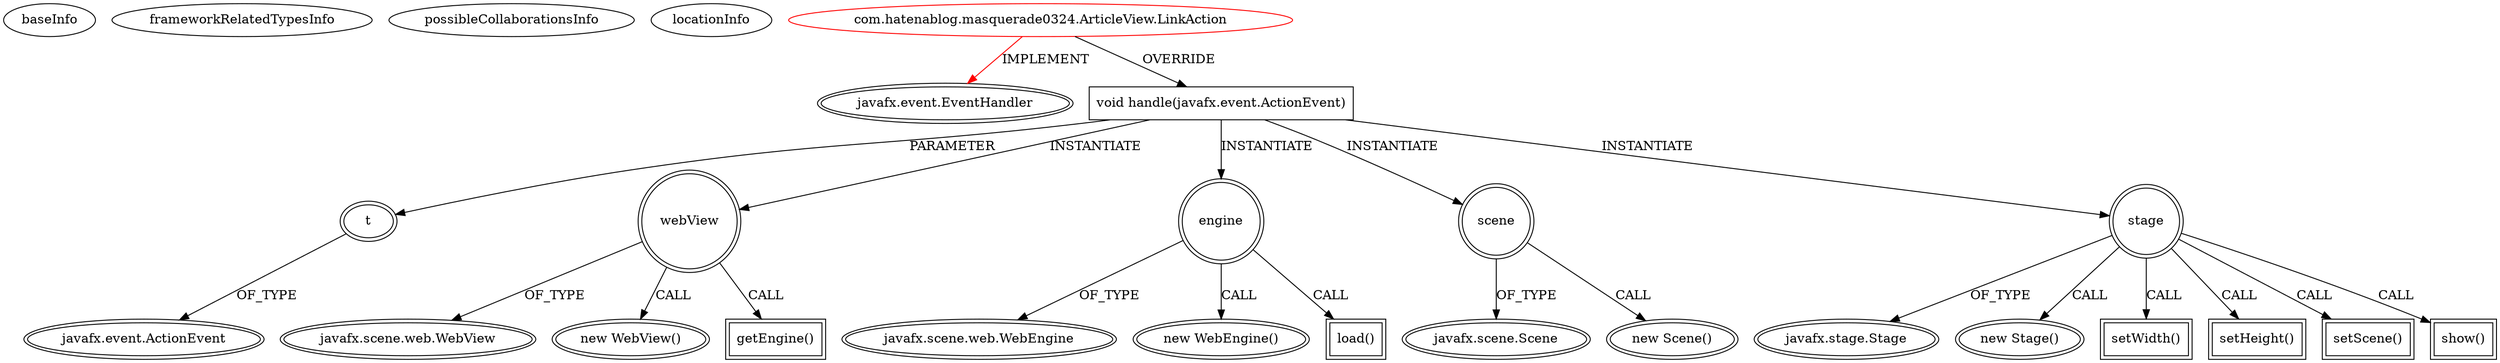 digraph {
baseInfo[graphId=3556,category="extension_graph",isAnonymous=false,possibleRelation=false]
frameworkRelatedTypesInfo[0="javafx.event.EventHandler"]
possibleCollaborationsInfo[]
locationInfo[projectName="masquerade0324-MMRSS",filePath="/masquerade0324-MMRSS/MMRSS-master/src/com/hatenablog/masquerade0324/ArticleView.java",contextSignature="LinkAction",graphId="3556"]
0[label="com.hatenablog.masquerade0324.ArticleView.LinkAction",vertexType="ROOT_CLIENT_CLASS_DECLARATION",isFrameworkType=false,color=red]
1[label="javafx.event.EventHandler",vertexType="FRAMEWORK_INTERFACE_TYPE",isFrameworkType=true,peripheries=2]
2[label="void handle(javafx.event.ActionEvent)",vertexType="OVERRIDING_METHOD_DECLARATION",isFrameworkType=false,shape=box]
3[label="t",vertexType="PARAMETER_DECLARATION",isFrameworkType=true,peripheries=2]
4[label="javafx.event.ActionEvent",vertexType="FRAMEWORK_CLASS_TYPE",isFrameworkType=true,peripheries=2]
6[label="webView",vertexType="VARIABLE_EXPRESION",isFrameworkType=true,peripheries=2,shape=circle]
7[label="javafx.scene.web.WebView",vertexType="FRAMEWORK_CLASS_TYPE",isFrameworkType=true,peripheries=2]
5[label="new WebView()",vertexType="CONSTRUCTOR_CALL",isFrameworkType=true,peripheries=2]
9[label="engine",vertexType="VARIABLE_EXPRESION",isFrameworkType=true,peripheries=2,shape=circle]
10[label="javafx.scene.web.WebEngine",vertexType="FRAMEWORK_CLASS_TYPE",isFrameworkType=true,peripheries=2]
8[label="new WebEngine()",vertexType="CONSTRUCTOR_CALL",isFrameworkType=true,peripheries=2]
12[label="getEngine()",vertexType="INSIDE_CALL",isFrameworkType=true,peripheries=2,shape=box]
14[label="load()",vertexType="INSIDE_CALL",isFrameworkType=true,peripheries=2,shape=box]
16[label="scene",vertexType="VARIABLE_EXPRESION",isFrameworkType=true,peripheries=2,shape=circle]
17[label="javafx.scene.Scene",vertexType="FRAMEWORK_CLASS_TYPE",isFrameworkType=true,peripheries=2]
15[label="new Scene()",vertexType="CONSTRUCTOR_CALL",isFrameworkType=true,peripheries=2]
19[label="stage",vertexType="VARIABLE_EXPRESION",isFrameworkType=true,peripheries=2,shape=circle]
20[label="javafx.stage.Stage",vertexType="FRAMEWORK_CLASS_TYPE",isFrameworkType=true,peripheries=2]
18[label="new Stage()",vertexType="CONSTRUCTOR_CALL",isFrameworkType=true,peripheries=2]
22[label="setWidth()",vertexType="INSIDE_CALL",isFrameworkType=true,peripheries=2,shape=box]
24[label="setHeight()",vertexType="INSIDE_CALL",isFrameworkType=true,peripheries=2,shape=box]
26[label="setScene()",vertexType="INSIDE_CALL",isFrameworkType=true,peripheries=2,shape=box]
28[label="show()",vertexType="INSIDE_CALL",isFrameworkType=true,peripheries=2,shape=box]
0->1[label="IMPLEMENT",color=red]
0->2[label="OVERRIDE"]
3->4[label="OF_TYPE"]
2->3[label="PARAMETER"]
2->6[label="INSTANTIATE"]
6->7[label="OF_TYPE"]
6->5[label="CALL"]
2->9[label="INSTANTIATE"]
9->10[label="OF_TYPE"]
9->8[label="CALL"]
6->12[label="CALL"]
9->14[label="CALL"]
2->16[label="INSTANTIATE"]
16->17[label="OF_TYPE"]
16->15[label="CALL"]
2->19[label="INSTANTIATE"]
19->20[label="OF_TYPE"]
19->18[label="CALL"]
19->22[label="CALL"]
19->24[label="CALL"]
19->26[label="CALL"]
19->28[label="CALL"]
}
